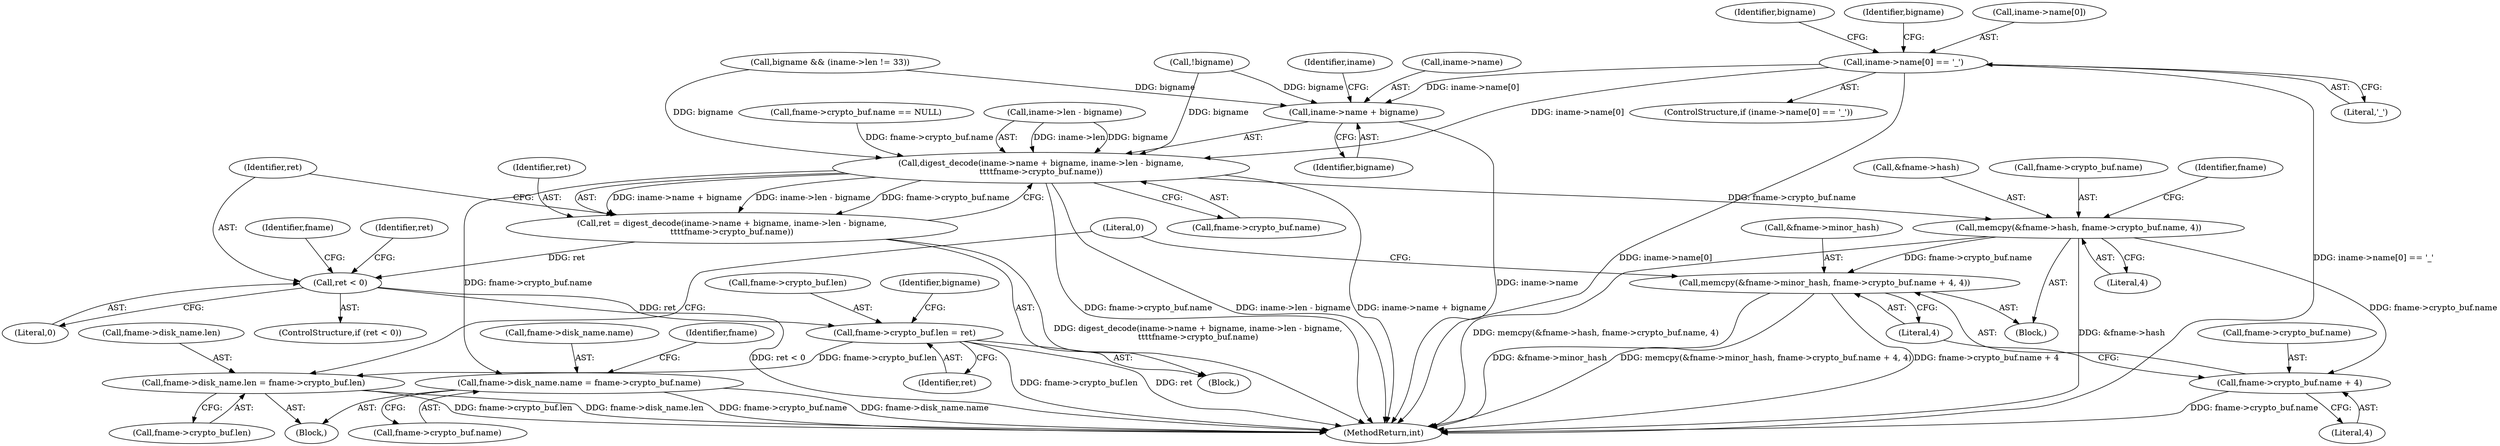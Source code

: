 digraph "0_linux_1b53cf9815bb4744958d41f3795d5d5a1d365e2d_0@array" {
"1000231" [label="(Call,iname->name[0] == '_')"];
"1000283" [label="(Call,digest_decode(iname->name + bigname, iname->len - bigname,\n\t\t\t\tfname->crypto_buf.name))"];
"1000281" [label="(Call,ret = digest_decode(iname->name + bigname, iname->len - bigname,\n\t\t\t\tfname->crypto_buf.name))"];
"1000300" [label="(Call,ret < 0)"];
"1000309" [label="(Call,fname->crypto_buf.len = ret)"];
"1000356" [label="(Call,fname->disk_name.len = fname->crypto_buf.len)"];
"1000319" [label="(Call,memcpy(&fname->hash, fname->crypto_buf.name, 4))"];
"1000330" [label="(Call,memcpy(&fname->minor_hash, fname->crypto_buf.name + 4, 4))"];
"1000335" [label="(Call,fname->crypto_buf.name + 4)"];
"1000345" [label="(Call,fname->disk_name.name = fname->crypto_buf.name)"];
"1000284" [label="(Call,iname->name + bigname)"];
"1000281" [label="(Call,ret = digest_decode(iname->name + bigname, iname->len - bigname,\n\t\t\t\tfname->crypto_buf.name))"];
"1000244" [label="(Identifier,bigname)"];
"1000336" [label="(Call,fname->crypto_buf.name)"];
"1000320" [label="(Call,&fname->hash)"];
"1000344" [label="(Block,)"];
"1000294" [label="(Call,fname->crypto_buf.name)"];
"1000283" [label="(Call,digest_decode(iname->name + bigname, iname->len - bigname,\n\t\t\t\tfname->crypto_buf.name))"];
"1000237" [label="(Literal,'_')"];
"1000282" [label="(Identifier,ret)"];
"1000315" [label="(Identifier,ret)"];
"1000330" [label="(Call,memcpy(&fname->minor_hash, fname->crypto_buf.name + 4, 4))"];
"1000251" [label="(Call,!bigname)"];
"1000319" [label="(Call,memcpy(&fname->hash, fname->crypto_buf.name, 4))"];
"1000312" [label="(Identifier,fname)"];
"1000300" [label="(Call,ret < 0)"];
"1000346" [label="(Call,fname->disk_name.name)"];
"1000284" [label="(Call,iname->name + bigname)"];
"1000301" [label="(Identifier,ret)"];
"1000359" [label="(Identifier,fname)"];
"1000317" [label="(Identifier,bigname)"];
"1000239" [label="(Identifier,bigname)"];
"1000351" [label="(Call,fname->crypto_buf.name)"];
"1000232" [label="(Call,iname->name[0])"];
"1000356" [label="(Call,fname->disk_name.len = fname->crypto_buf.len)"];
"1000357" [label="(Call,fname->disk_name.len)"];
"1000106" [label="(Block,)"];
"1000377" [label="(MethodReturn,int)"];
"1000310" [label="(Call,fname->crypto_buf.len)"];
"1000331" [label="(Call,&fname->minor_hash)"];
"1000309" [label="(Call,fname->crypto_buf.len = ret)"];
"1000230" [label="(ControlStructure,if (iname->name[0] == '_'))"];
"1000342" [label="(Literal,4)"];
"1000305" [label="(Identifier,ret)"];
"1000271" [label="(Call,fname->crypto_buf.name == NULL)"];
"1000324" [label="(Call,fname->crypto_buf.name)"];
"1000345" [label="(Call,fname->disk_name.name = fname->crypto_buf.name)"];
"1000333" [label="(Identifier,fname)"];
"1000341" [label="(Literal,4)"];
"1000368" [label="(Literal,0)"];
"1000231" [label="(Call,iname->name[0] == '_')"];
"1000329" [label="(Literal,4)"];
"1000318" [label="(Block,)"];
"1000285" [label="(Call,iname->name)"];
"1000288" [label="(Identifier,bigname)"];
"1000289" [label="(Call,iname->len - bigname)"];
"1000243" [label="(Call,bigname && (iname->len != 33))"];
"1000335" [label="(Call,fname->crypto_buf.name + 4)"];
"1000302" [label="(Literal,0)"];
"1000299" [label="(ControlStructure,if (ret < 0))"];
"1000291" [label="(Identifier,iname)"];
"1000362" [label="(Call,fname->crypto_buf.len)"];
"1000231" -> "1000230"  [label="AST: "];
"1000231" -> "1000237"  [label="CFG: "];
"1000232" -> "1000231"  [label="AST: "];
"1000237" -> "1000231"  [label="AST: "];
"1000239" -> "1000231"  [label="CFG: "];
"1000244" -> "1000231"  [label="CFG: "];
"1000231" -> "1000377"  [label="DDG: iname->name[0]"];
"1000231" -> "1000377"  [label="DDG: iname->name[0] == '_'"];
"1000231" -> "1000283"  [label="DDG: iname->name[0]"];
"1000231" -> "1000284"  [label="DDG: iname->name[0]"];
"1000283" -> "1000281"  [label="AST: "];
"1000283" -> "1000294"  [label="CFG: "];
"1000284" -> "1000283"  [label="AST: "];
"1000289" -> "1000283"  [label="AST: "];
"1000294" -> "1000283"  [label="AST: "];
"1000281" -> "1000283"  [label="CFG: "];
"1000283" -> "1000377"  [label="DDG: iname->name + bigname"];
"1000283" -> "1000377"  [label="DDG: fname->crypto_buf.name"];
"1000283" -> "1000377"  [label="DDG: iname->len - bigname"];
"1000283" -> "1000281"  [label="DDG: iname->name + bigname"];
"1000283" -> "1000281"  [label="DDG: iname->len - bigname"];
"1000283" -> "1000281"  [label="DDG: fname->crypto_buf.name"];
"1000251" -> "1000283"  [label="DDG: bigname"];
"1000243" -> "1000283"  [label="DDG: bigname"];
"1000289" -> "1000283"  [label="DDG: iname->len"];
"1000289" -> "1000283"  [label="DDG: bigname"];
"1000271" -> "1000283"  [label="DDG: fname->crypto_buf.name"];
"1000283" -> "1000319"  [label="DDG: fname->crypto_buf.name"];
"1000283" -> "1000345"  [label="DDG: fname->crypto_buf.name"];
"1000281" -> "1000106"  [label="AST: "];
"1000282" -> "1000281"  [label="AST: "];
"1000301" -> "1000281"  [label="CFG: "];
"1000281" -> "1000377"  [label="DDG: digest_decode(iname->name + bigname, iname->len - bigname,\n\t\t\t\tfname->crypto_buf.name)"];
"1000281" -> "1000300"  [label="DDG: ret"];
"1000300" -> "1000299"  [label="AST: "];
"1000300" -> "1000302"  [label="CFG: "];
"1000301" -> "1000300"  [label="AST: "];
"1000302" -> "1000300"  [label="AST: "];
"1000305" -> "1000300"  [label="CFG: "];
"1000312" -> "1000300"  [label="CFG: "];
"1000300" -> "1000377"  [label="DDG: ret < 0"];
"1000300" -> "1000309"  [label="DDG: ret"];
"1000309" -> "1000106"  [label="AST: "];
"1000309" -> "1000315"  [label="CFG: "];
"1000310" -> "1000309"  [label="AST: "];
"1000315" -> "1000309"  [label="AST: "];
"1000317" -> "1000309"  [label="CFG: "];
"1000309" -> "1000377"  [label="DDG: fname->crypto_buf.len"];
"1000309" -> "1000377"  [label="DDG: ret"];
"1000309" -> "1000356"  [label="DDG: fname->crypto_buf.len"];
"1000356" -> "1000344"  [label="AST: "];
"1000356" -> "1000362"  [label="CFG: "];
"1000357" -> "1000356"  [label="AST: "];
"1000362" -> "1000356"  [label="AST: "];
"1000368" -> "1000356"  [label="CFG: "];
"1000356" -> "1000377"  [label="DDG: fname->disk_name.len"];
"1000356" -> "1000377"  [label="DDG: fname->crypto_buf.len"];
"1000319" -> "1000318"  [label="AST: "];
"1000319" -> "1000329"  [label="CFG: "];
"1000320" -> "1000319"  [label="AST: "];
"1000324" -> "1000319"  [label="AST: "];
"1000329" -> "1000319"  [label="AST: "];
"1000333" -> "1000319"  [label="CFG: "];
"1000319" -> "1000377"  [label="DDG: memcpy(&fname->hash, fname->crypto_buf.name, 4)"];
"1000319" -> "1000377"  [label="DDG: &fname->hash"];
"1000319" -> "1000330"  [label="DDG: fname->crypto_buf.name"];
"1000319" -> "1000335"  [label="DDG: fname->crypto_buf.name"];
"1000330" -> "1000318"  [label="AST: "];
"1000330" -> "1000342"  [label="CFG: "];
"1000331" -> "1000330"  [label="AST: "];
"1000335" -> "1000330"  [label="AST: "];
"1000342" -> "1000330"  [label="AST: "];
"1000368" -> "1000330"  [label="CFG: "];
"1000330" -> "1000377"  [label="DDG: &fname->minor_hash"];
"1000330" -> "1000377"  [label="DDG: memcpy(&fname->minor_hash, fname->crypto_buf.name + 4, 4)"];
"1000330" -> "1000377"  [label="DDG: fname->crypto_buf.name + 4"];
"1000335" -> "1000341"  [label="CFG: "];
"1000336" -> "1000335"  [label="AST: "];
"1000341" -> "1000335"  [label="AST: "];
"1000342" -> "1000335"  [label="CFG: "];
"1000335" -> "1000377"  [label="DDG: fname->crypto_buf.name"];
"1000345" -> "1000344"  [label="AST: "];
"1000345" -> "1000351"  [label="CFG: "];
"1000346" -> "1000345"  [label="AST: "];
"1000351" -> "1000345"  [label="AST: "];
"1000359" -> "1000345"  [label="CFG: "];
"1000345" -> "1000377"  [label="DDG: fname->crypto_buf.name"];
"1000345" -> "1000377"  [label="DDG: fname->disk_name.name"];
"1000284" -> "1000288"  [label="CFG: "];
"1000285" -> "1000284"  [label="AST: "];
"1000288" -> "1000284"  [label="AST: "];
"1000291" -> "1000284"  [label="CFG: "];
"1000284" -> "1000377"  [label="DDG: iname->name"];
"1000251" -> "1000284"  [label="DDG: bigname"];
"1000243" -> "1000284"  [label="DDG: bigname"];
}
